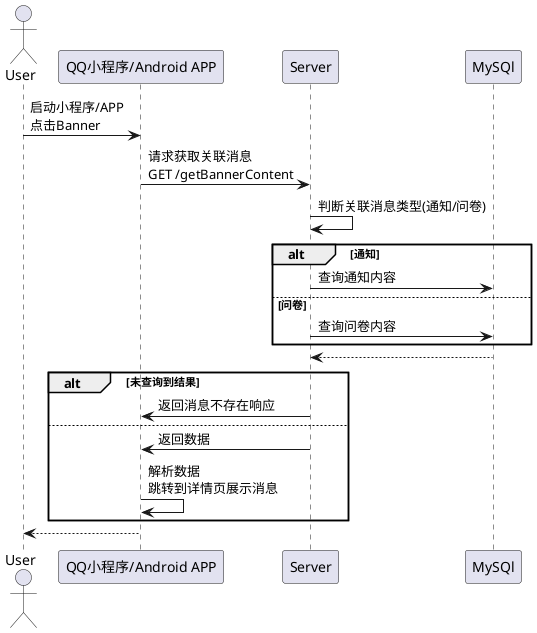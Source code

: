 @startuml Banner-获取Banner关联消息
actor "User" as user
participant "QQ小程序/Android APP" as qp
participant "Server" as server
participant "MySQl" as db
user->qp:启动小程序/APP\n点击Banner
qp->server:请求获取关联消息\nGET /getBannerContent
server->server:判断关联消息类型(通知/问卷)
alt 通知
server->db:查询通知内容
else 问卷
server->db:查询问卷内容
end
server<--db
alt 未查询到结果
qp<-server:返回消息不存在响应
else
qp<-server:返回数据
qp->qp:解析数据\n跳转到详情页展示消息
end
user<--qp
@enduml